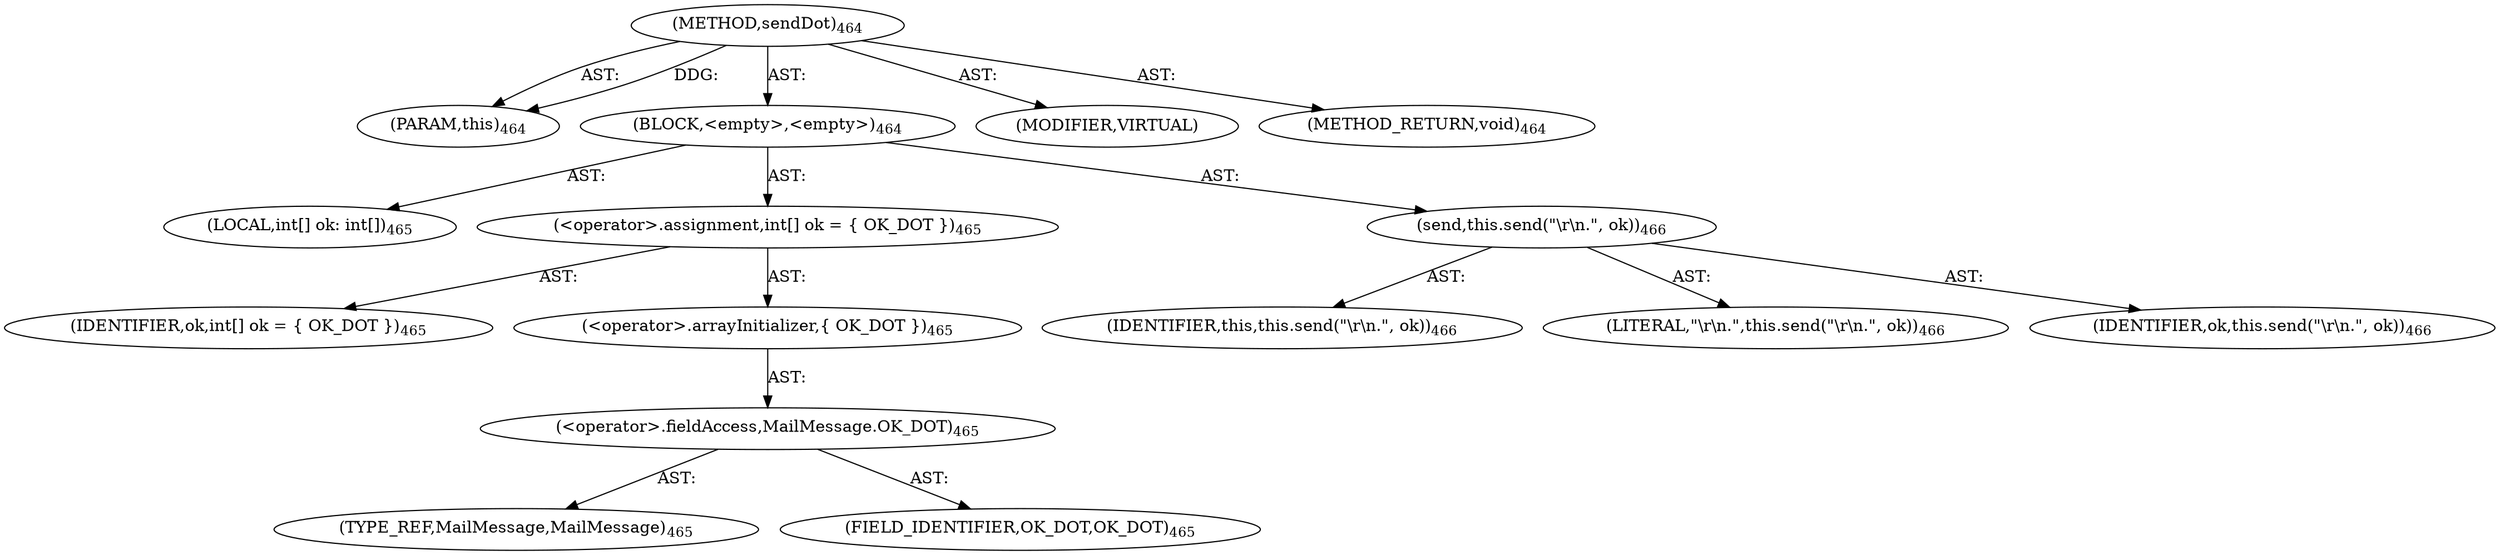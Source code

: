digraph "sendDot" {  
"111669149722" [label = <(METHOD,sendDot)<SUB>464</SUB>> ]
"115964117011" [label = <(PARAM,this)<SUB>464</SUB>> ]
"25769803824" [label = <(BLOCK,&lt;empty&gt;,&lt;empty&gt;)<SUB>464</SUB>> ]
"94489280532" [label = <(LOCAL,int[] ok: int[])<SUB>465</SUB>> ]
"30064771291" [label = <(&lt;operator&gt;.assignment,int[] ok = { OK_DOT })<SUB>465</SUB>> ]
"68719476919" [label = <(IDENTIFIER,ok,int[] ok = { OK_DOT })<SUB>465</SUB>> ]
"30064771292" [label = <(&lt;operator&gt;.arrayInitializer,{ OK_DOT })<SUB>465</SUB>> ]
"30064771293" [label = <(&lt;operator&gt;.fieldAccess,MailMessage.OK_DOT)<SUB>465</SUB>> ]
"180388626444" [label = <(TYPE_REF,MailMessage,MailMessage)<SUB>465</SUB>> ]
"55834574902" [label = <(FIELD_IDENTIFIER,OK_DOT,OK_DOT)<SUB>465</SUB>> ]
"30064771294" [label = <(send,this.send(&quot;\r\n.&quot;, ok))<SUB>466</SUB>> ]
"68719476769" [label = <(IDENTIFIER,this,this.send(&quot;\r\n.&quot;, ok))<SUB>466</SUB>> ]
"90194313251" [label = <(LITERAL,&quot;\r\n.&quot;,this.send(&quot;\r\n.&quot;, ok))<SUB>466</SUB>> ]
"68719476920" [label = <(IDENTIFIER,ok,this.send(&quot;\r\n.&quot;, ok))<SUB>466</SUB>> ]
"133143986246" [label = <(MODIFIER,VIRTUAL)> ]
"128849018906" [label = <(METHOD_RETURN,void)<SUB>464</SUB>> ]
  "111669149722" -> "115964117011"  [ label = "AST: "] 
  "111669149722" -> "25769803824"  [ label = "AST: "] 
  "111669149722" -> "133143986246"  [ label = "AST: "] 
  "111669149722" -> "128849018906"  [ label = "AST: "] 
  "25769803824" -> "94489280532"  [ label = "AST: "] 
  "25769803824" -> "30064771291"  [ label = "AST: "] 
  "25769803824" -> "30064771294"  [ label = "AST: "] 
  "30064771291" -> "68719476919"  [ label = "AST: "] 
  "30064771291" -> "30064771292"  [ label = "AST: "] 
  "30064771292" -> "30064771293"  [ label = "AST: "] 
  "30064771293" -> "180388626444"  [ label = "AST: "] 
  "30064771293" -> "55834574902"  [ label = "AST: "] 
  "30064771294" -> "68719476769"  [ label = "AST: "] 
  "30064771294" -> "90194313251"  [ label = "AST: "] 
  "30064771294" -> "68719476920"  [ label = "AST: "] 
  "111669149722" -> "115964117011"  [ label = "DDG: "] 
}
